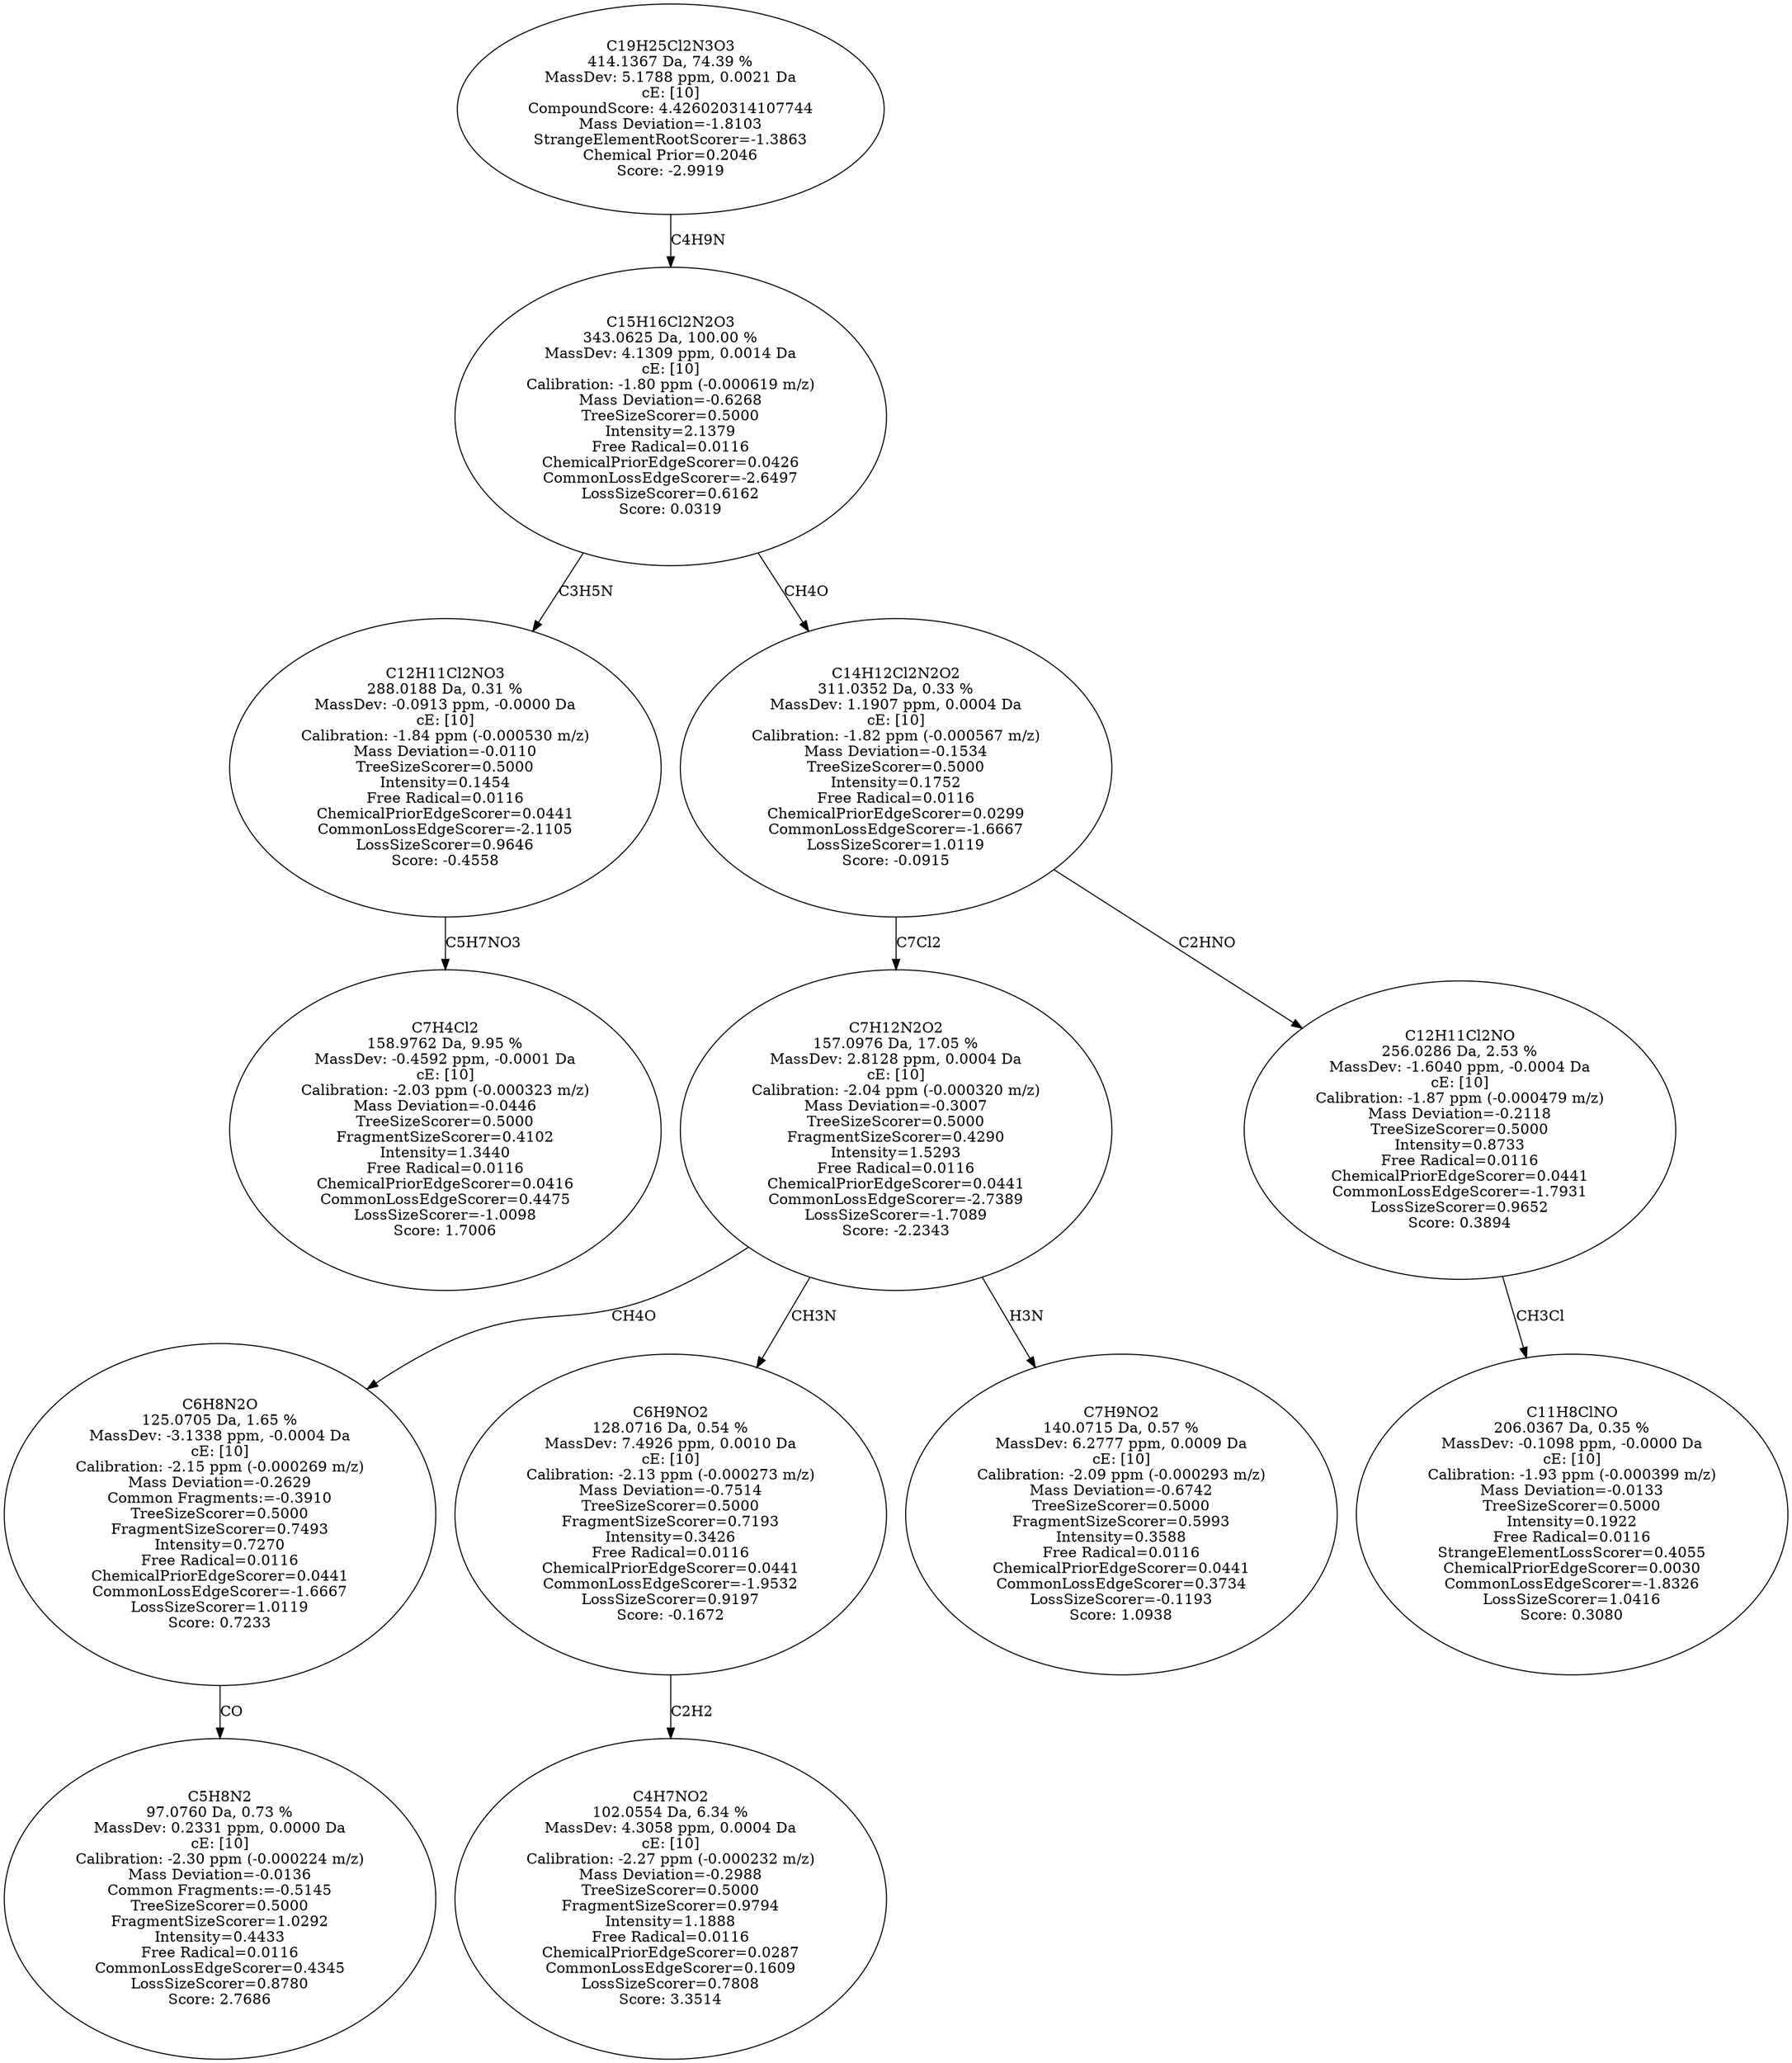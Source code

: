strict digraph {
v1 [label="C7H4Cl2\n158.9762 Da, 9.95 %\nMassDev: -0.4592 ppm, -0.0001 Da\ncE: [10]\nCalibration: -2.03 ppm (-0.000323 m/z)\nMass Deviation=-0.0446\nTreeSizeScorer=0.5000\nFragmentSizeScorer=0.4102\nIntensity=1.3440\nFree Radical=0.0116\nChemicalPriorEdgeScorer=0.0416\nCommonLossEdgeScorer=0.4475\nLossSizeScorer=-1.0098\nScore: 1.7006"];
v2 [label="C12H11Cl2NO3\n288.0188 Da, 0.31 %\nMassDev: -0.0913 ppm, -0.0000 Da\ncE: [10]\nCalibration: -1.84 ppm (-0.000530 m/z)\nMass Deviation=-0.0110\nTreeSizeScorer=0.5000\nIntensity=0.1454\nFree Radical=0.0116\nChemicalPriorEdgeScorer=0.0441\nCommonLossEdgeScorer=-2.1105\nLossSizeScorer=0.9646\nScore: -0.4558"];
v3 [label="C5H8N2\n97.0760 Da, 0.73 %\nMassDev: 0.2331 ppm, 0.0000 Da\ncE: [10]\nCalibration: -2.30 ppm (-0.000224 m/z)\nMass Deviation=-0.0136\nCommon Fragments:=-0.5145\nTreeSizeScorer=0.5000\nFragmentSizeScorer=1.0292\nIntensity=0.4433\nFree Radical=0.0116\nCommonLossEdgeScorer=0.4345\nLossSizeScorer=0.8780\nScore: 2.7686"];
v4 [label="C6H8N2O\n125.0705 Da, 1.65 %\nMassDev: -3.1338 ppm, -0.0004 Da\ncE: [10]\nCalibration: -2.15 ppm (-0.000269 m/z)\nMass Deviation=-0.2629\nCommon Fragments:=-0.3910\nTreeSizeScorer=0.5000\nFragmentSizeScorer=0.7493\nIntensity=0.7270\nFree Radical=0.0116\nChemicalPriorEdgeScorer=0.0441\nCommonLossEdgeScorer=-1.6667\nLossSizeScorer=1.0119\nScore: 0.7233"];
v5 [label="C4H7NO2\n102.0554 Da, 6.34 %\nMassDev: 4.3058 ppm, 0.0004 Da\ncE: [10]\nCalibration: -2.27 ppm (-0.000232 m/z)\nMass Deviation=-0.2988\nTreeSizeScorer=0.5000\nFragmentSizeScorer=0.9794\nIntensity=1.1888\nFree Radical=0.0116\nChemicalPriorEdgeScorer=0.0287\nCommonLossEdgeScorer=0.1609\nLossSizeScorer=0.7808\nScore: 3.3514"];
v6 [label="C6H9NO2\n128.0716 Da, 0.54 %\nMassDev: 7.4926 ppm, 0.0010 Da\ncE: [10]\nCalibration: -2.13 ppm (-0.000273 m/z)\nMass Deviation=-0.7514\nTreeSizeScorer=0.5000\nFragmentSizeScorer=0.7193\nIntensity=0.3426\nFree Radical=0.0116\nChemicalPriorEdgeScorer=0.0441\nCommonLossEdgeScorer=-1.9532\nLossSizeScorer=0.9197\nScore: -0.1672"];
v7 [label="C7H9NO2\n140.0715 Da, 0.57 %\nMassDev: 6.2777 ppm, 0.0009 Da\ncE: [10]\nCalibration: -2.09 ppm (-0.000293 m/z)\nMass Deviation=-0.6742\nTreeSizeScorer=0.5000\nFragmentSizeScorer=0.5993\nIntensity=0.3588\nFree Radical=0.0116\nChemicalPriorEdgeScorer=0.0441\nCommonLossEdgeScorer=0.3734\nLossSizeScorer=-0.1193\nScore: 1.0938"];
v8 [label="C7H12N2O2\n157.0976 Da, 17.05 %\nMassDev: 2.8128 ppm, 0.0004 Da\ncE: [10]\nCalibration: -2.04 ppm (-0.000320 m/z)\nMass Deviation=-0.3007\nTreeSizeScorer=0.5000\nFragmentSizeScorer=0.4290\nIntensity=1.5293\nFree Radical=0.0116\nChemicalPriorEdgeScorer=0.0441\nCommonLossEdgeScorer=-2.7389\nLossSizeScorer=-1.7089\nScore: -2.2343"];
v9 [label="C11H8ClNO\n206.0367 Da, 0.35 %\nMassDev: -0.1098 ppm, -0.0000 Da\ncE: [10]\nCalibration: -1.93 ppm (-0.000399 m/z)\nMass Deviation=-0.0133\nTreeSizeScorer=0.5000\nIntensity=0.1922\nFree Radical=0.0116\nStrangeElementLossScorer=0.4055\nChemicalPriorEdgeScorer=0.0030\nCommonLossEdgeScorer=-1.8326\nLossSizeScorer=1.0416\nScore: 0.3080"];
v10 [label="C12H11Cl2NO\n256.0286 Da, 2.53 %\nMassDev: -1.6040 ppm, -0.0004 Da\ncE: [10]\nCalibration: -1.87 ppm (-0.000479 m/z)\nMass Deviation=-0.2118\nTreeSizeScorer=0.5000\nIntensity=0.8733\nFree Radical=0.0116\nChemicalPriorEdgeScorer=0.0441\nCommonLossEdgeScorer=-1.7931\nLossSizeScorer=0.9652\nScore: 0.3894"];
v11 [label="C14H12Cl2N2O2\n311.0352 Da, 0.33 %\nMassDev: 1.1907 ppm, 0.0004 Da\ncE: [10]\nCalibration: -1.82 ppm (-0.000567 m/z)\nMass Deviation=-0.1534\nTreeSizeScorer=0.5000\nIntensity=0.1752\nFree Radical=0.0116\nChemicalPriorEdgeScorer=0.0299\nCommonLossEdgeScorer=-1.6667\nLossSizeScorer=1.0119\nScore: -0.0915"];
v12 [label="C15H16Cl2N2O3\n343.0625 Da, 100.00 %\nMassDev: 4.1309 ppm, 0.0014 Da\ncE: [10]\nCalibration: -1.80 ppm (-0.000619 m/z)\nMass Deviation=-0.6268\nTreeSizeScorer=0.5000\nIntensity=2.1379\nFree Radical=0.0116\nChemicalPriorEdgeScorer=0.0426\nCommonLossEdgeScorer=-2.6497\nLossSizeScorer=0.6162\nScore: 0.0319"];
v13 [label="C19H25Cl2N3O3\n414.1367 Da, 74.39 %\nMassDev: 5.1788 ppm, 0.0021 Da\ncE: [10]\nCompoundScore: 4.426020314107744\nMass Deviation=-1.8103\nStrangeElementRootScorer=-1.3863\nChemical Prior=0.2046\nScore: -2.9919"];
v2 -> v1 [label="C5H7NO3"];
v12 -> v2 [label="C3H5N"];
v4 -> v3 [label="CO"];
v8 -> v4 [label="CH4O"];
v6 -> v5 [label="C2H2"];
v8 -> v6 [label="CH3N"];
v8 -> v7 [label="H3N"];
v11 -> v8 [label="C7Cl2"];
v10 -> v9 [label="CH3Cl"];
v11 -> v10 [label="C2HNO"];
v12 -> v11 [label="CH4O"];
v13 -> v12 [label="C4H9N"];
}